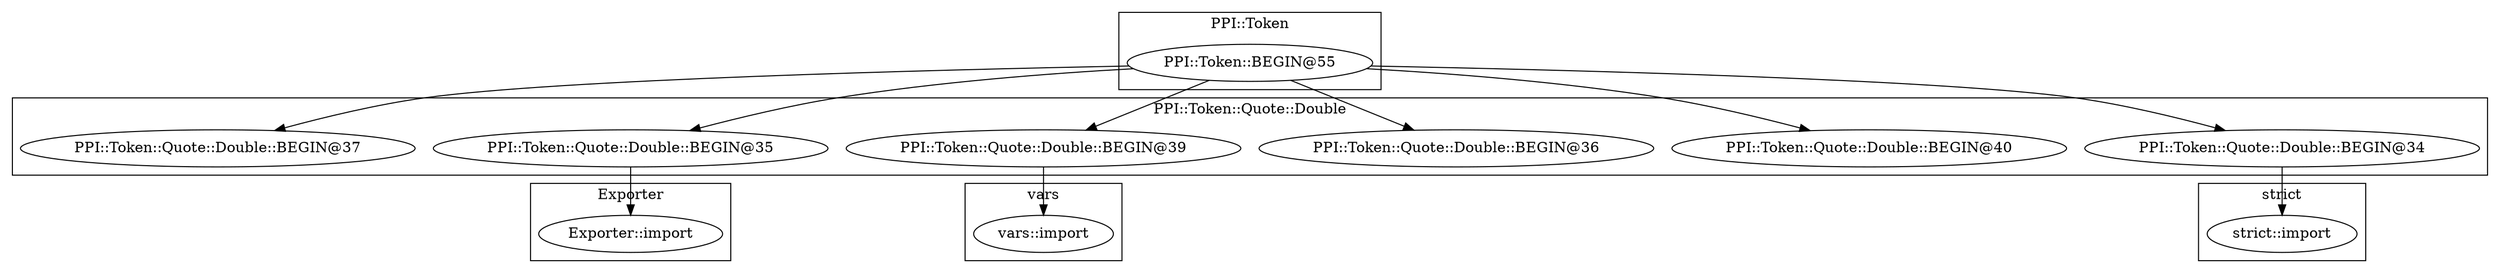 digraph {
graph [overlap=false]
subgraph cluster_PPI_Token_Quote_Double {
	label="PPI::Token::Quote::Double";
	"PPI::Token::Quote::Double::BEGIN@35";
	"PPI::Token::Quote::Double::BEGIN@40";
	"PPI::Token::Quote::Double::BEGIN@36";
	"PPI::Token::Quote::Double::BEGIN@39";
	"PPI::Token::Quote::Double::BEGIN@34";
	"PPI::Token::Quote::Double::BEGIN@37";
}
subgraph cluster_PPI_Token {
	label="PPI::Token";
	"PPI::Token::BEGIN@55";
}
subgraph cluster_Exporter {
	label="Exporter";
	"Exporter::import";
}
subgraph cluster_vars {
	label="vars";
	"vars::import";
}
subgraph cluster_strict {
	label="strict";
	"strict::import";
}
"PPI::Token::BEGIN@55" -> "PPI::Token::Quote::Double::BEGIN@39";
"PPI::Token::Quote::Double::BEGIN@34" -> "strict::import";
"PPI::Token::BEGIN@55" -> "PPI::Token::Quote::Double::BEGIN@36";
"PPI::Token::Quote::Double::BEGIN@35" -> "Exporter::import";
"PPI::Token::BEGIN@55" -> "PPI::Token::Quote::Double::BEGIN@34";
"PPI::Token::Quote::Double::BEGIN@39" -> "vars::import";
"PPI::Token::BEGIN@55" -> "PPI::Token::Quote::Double::BEGIN@40";
"PPI::Token::BEGIN@55" -> "PPI::Token::Quote::Double::BEGIN@37";
"PPI::Token::BEGIN@55" -> "PPI::Token::Quote::Double::BEGIN@35";
}
